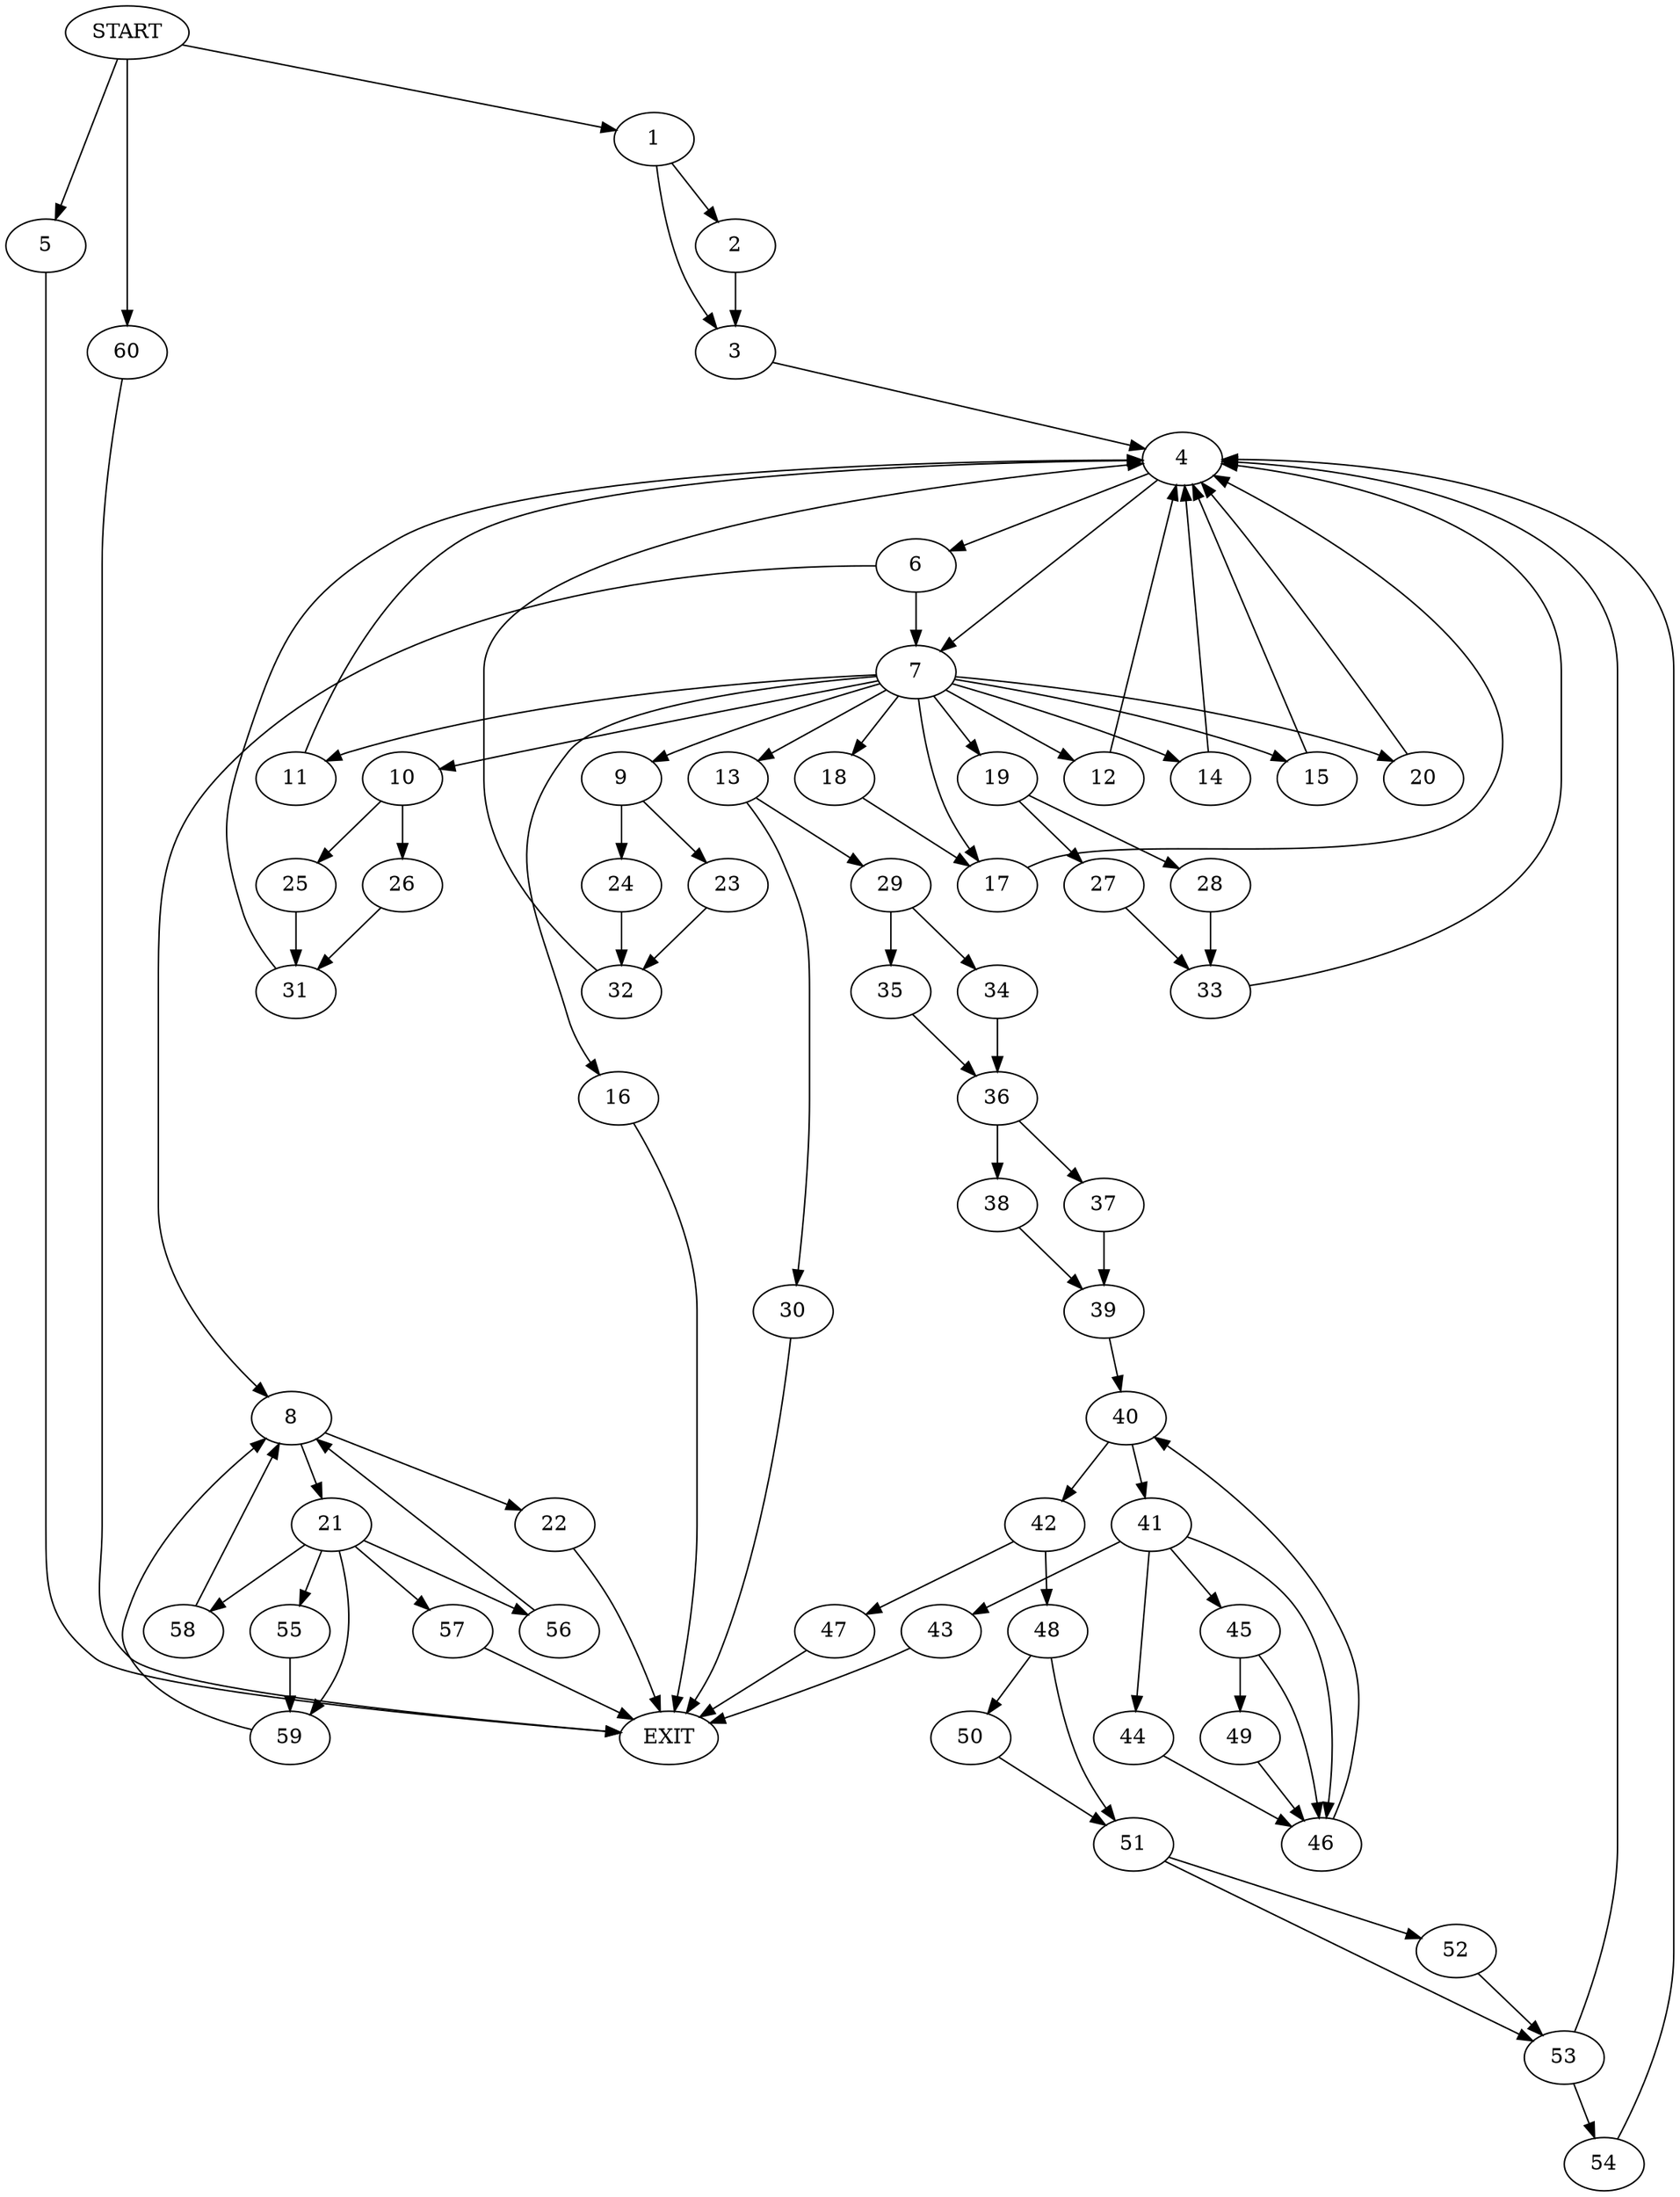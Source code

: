 digraph {
0 [label="START"]
61 [label="EXIT"]
0 -> 1
1 -> 2
1 -> 3
2 -> 3
3 -> 4
0 -> 5
5 -> 61
4 -> 6
4 -> 7
6 -> 8
6 -> 7
7 -> 9
7 -> 10
7 -> 11
7 -> 12
7 -> 13
7 -> 14
7 -> 15
7 -> 16
7 -> 17
7 -> 18
7 -> 19
7 -> 20
8 -> 21
8 -> 22
14 -> 4
15 -> 4
11 -> 4
17 -> 4
9 -> 23
9 -> 24
12 -> 4
20 -> 4
10 -> 25
10 -> 26
18 -> 17
19 -> 27
19 -> 28
16 -> 61
13 -> 29
13 -> 30
25 -> 31
26 -> 31
31 -> 4
24 -> 32
23 -> 32
32 -> 4
27 -> 33
28 -> 33
33 -> 4
30 -> 61
29 -> 34
29 -> 35
34 -> 36
35 -> 36
36 -> 37
36 -> 38
38 -> 39
37 -> 39
39 -> 40
40 -> 41
40 -> 42
41 -> 43
41 -> 44
41 -> 45
41 -> 46
42 -> 47
42 -> 48
44 -> 46
46 -> 40
45 -> 49
45 -> 46
43 -> 61
49 -> 46
48 -> 50
48 -> 51
47 -> 61
51 -> 52
51 -> 53
50 -> 51
52 -> 53
53 -> 54
53 -> 4
54 -> 4
21 -> 55
21 -> 56
21 -> 57
21 -> 58
21 -> 59
22 -> 61
58 -> 8
55 -> 59
59 -> 8
57 -> 61
56 -> 8
0 -> 60
60 -> 61
}
